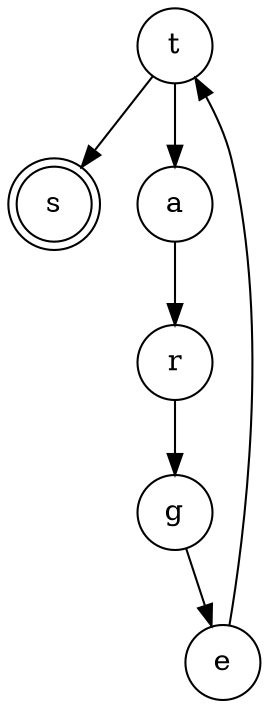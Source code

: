 digraph {   
    node [shape = doublecircle, color = black] s ;
    node [shape = circle];
    node [color= black];
    t -> a -> r -> g -> e -> t -> s;	
}